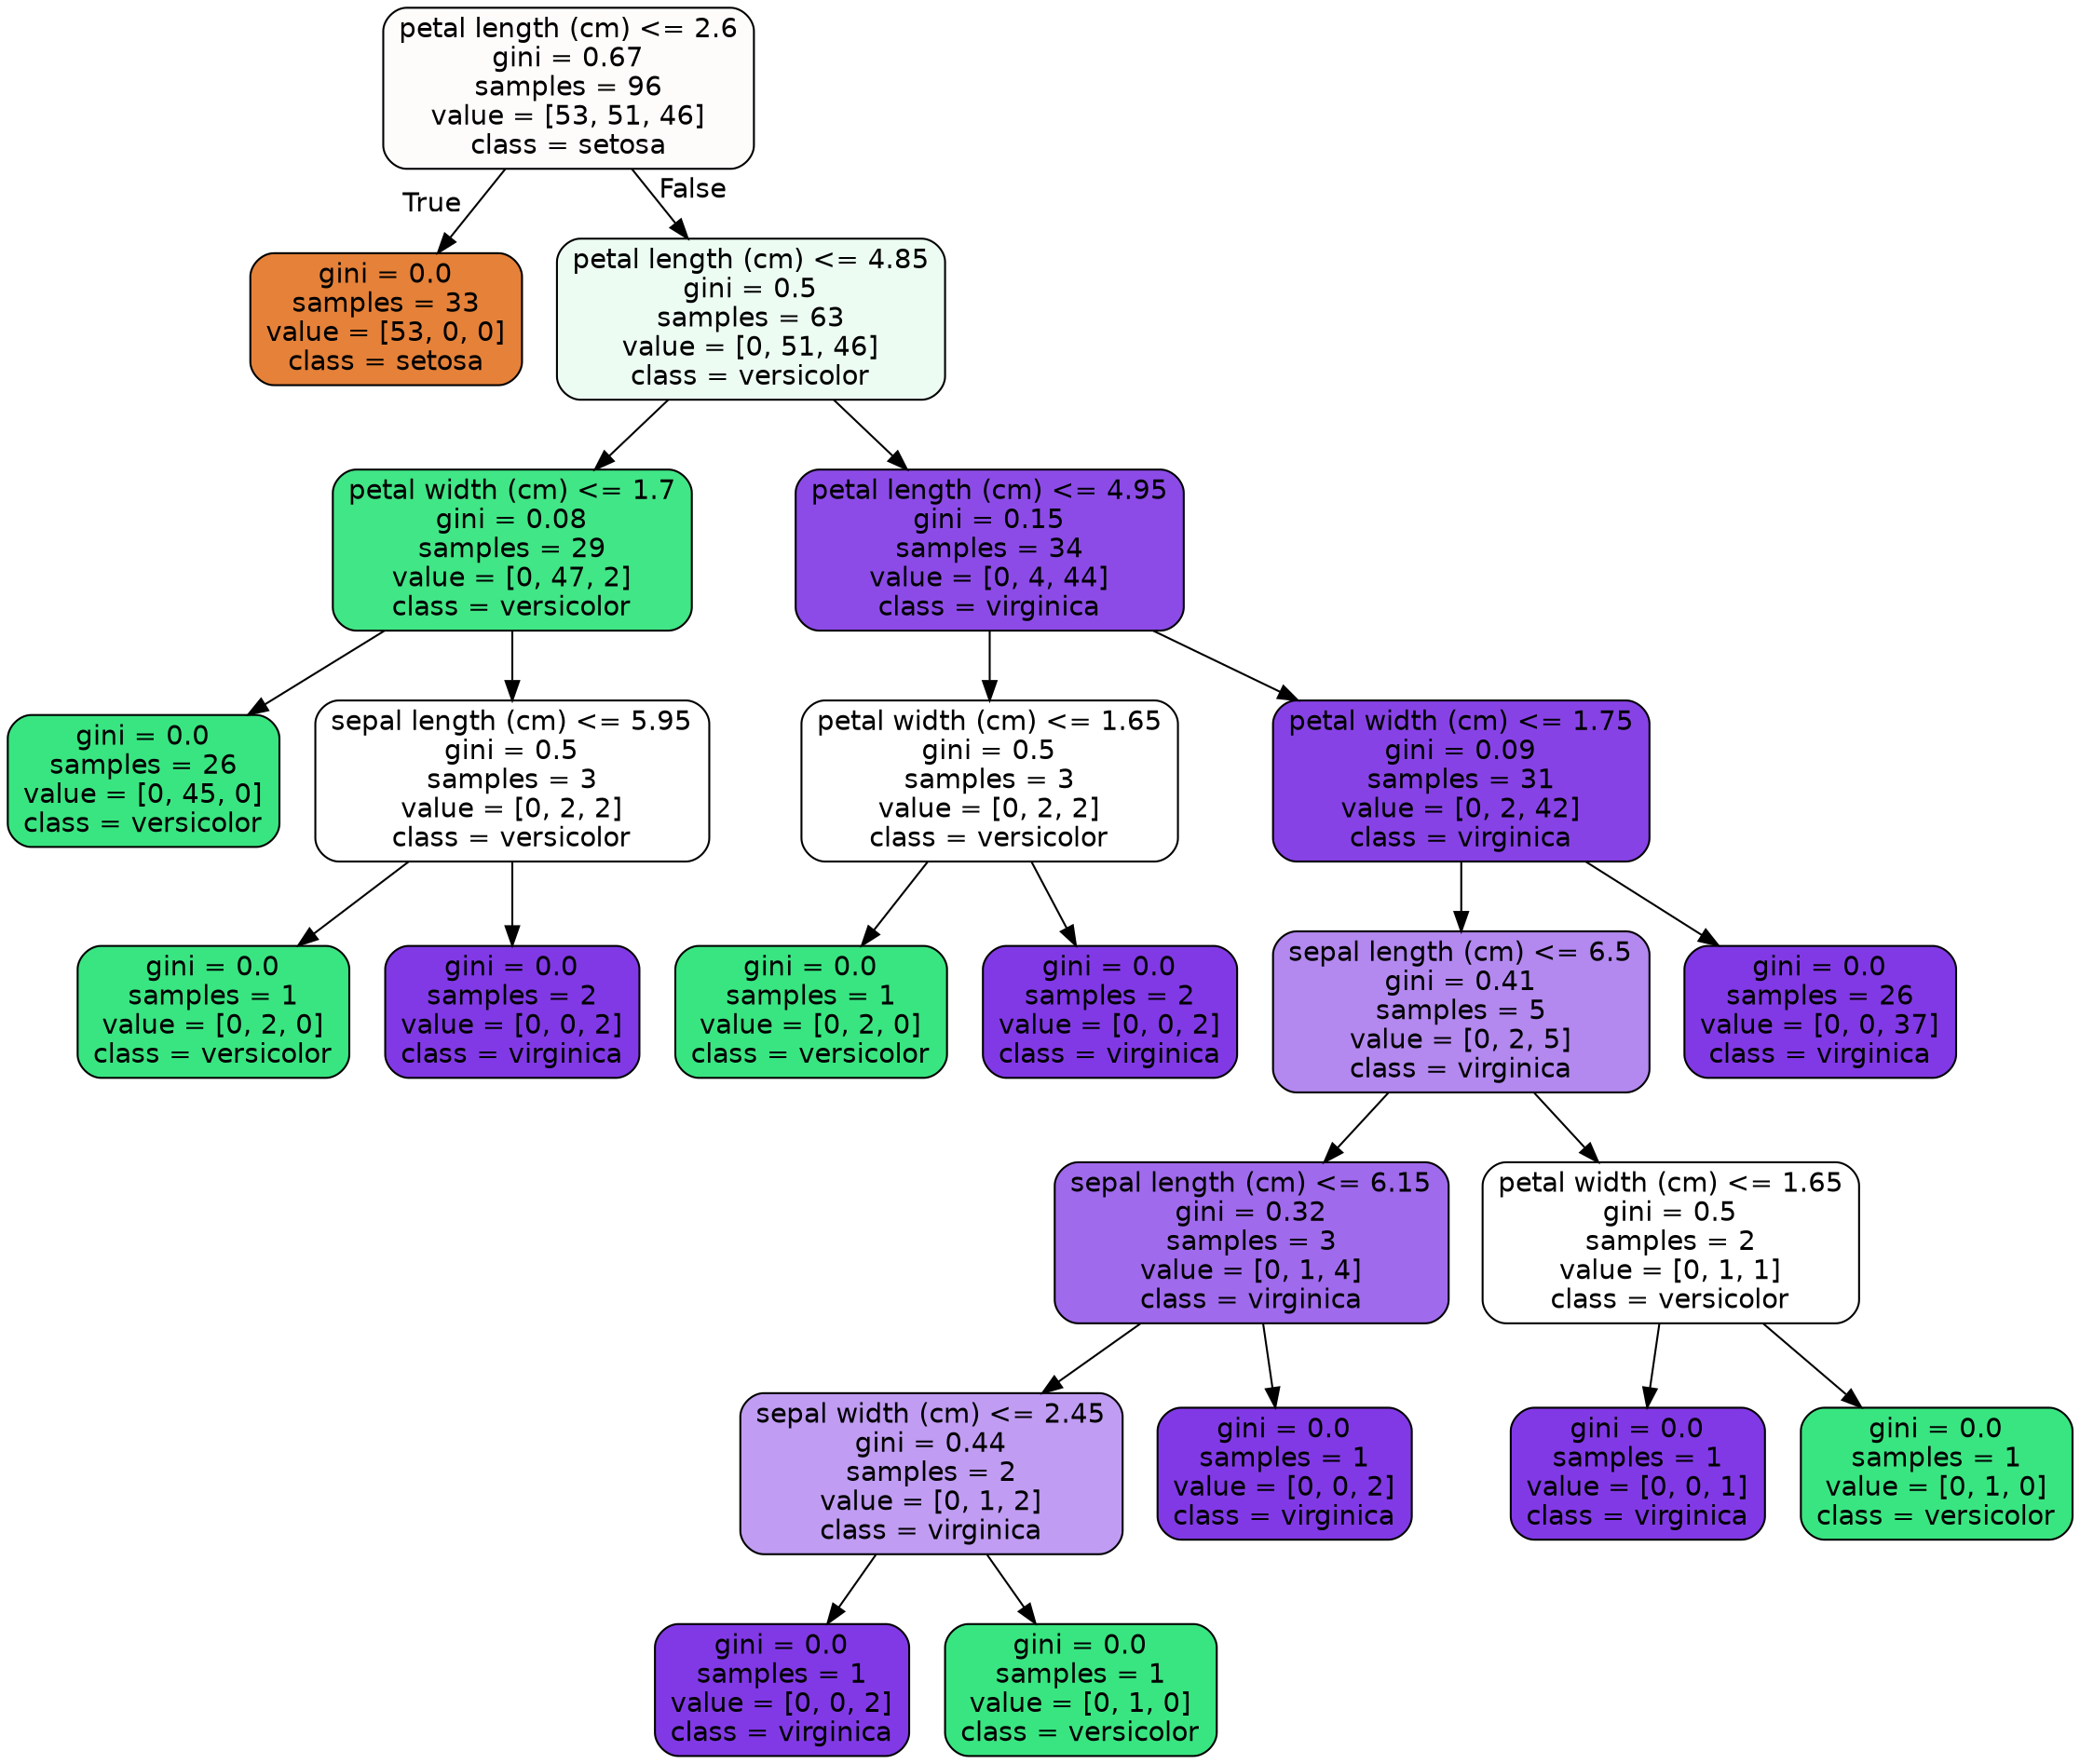 digraph Tree {
node [shape=box, style="filled, rounded", color="black", fontname="helvetica"] ;
edge [fontname="helvetica"] ;
0 [label="petal length (cm) <= 2.6\ngini = 0.67\nsamples = 96\nvalue = [53, 51, 46]\nclass = setosa", fillcolor="#fefcfb"] ;
1 [label="gini = 0.0\nsamples = 33\nvalue = [53, 0, 0]\nclass = setosa", fillcolor="#e58139"] ;
0 -> 1 [labeldistance=2.5, labelangle=45, headlabel="True"] ;
2 [label="petal length (cm) <= 4.85\ngini = 0.5\nsamples = 63\nvalue = [0, 51, 46]\nclass = versicolor", fillcolor="#ecfcf3"] ;
0 -> 2 [labeldistance=2.5, labelangle=-45, headlabel="False"] ;
3 [label="petal width (cm) <= 1.7\ngini = 0.08\nsamples = 29\nvalue = [0, 47, 2]\nclass = versicolor", fillcolor="#41e686"] ;
2 -> 3 ;
4 [label="gini = 0.0\nsamples = 26\nvalue = [0, 45, 0]\nclass = versicolor", fillcolor="#39e581"] ;
3 -> 4 ;
5 [label="sepal length (cm) <= 5.95\ngini = 0.5\nsamples = 3\nvalue = [0, 2, 2]\nclass = versicolor", fillcolor="#ffffff"] ;
3 -> 5 ;
6 [label="gini = 0.0\nsamples = 1\nvalue = [0, 2, 0]\nclass = versicolor", fillcolor="#39e581"] ;
5 -> 6 ;
7 [label="gini = 0.0\nsamples = 2\nvalue = [0, 0, 2]\nclass = virginica", fillcolor="#8139e5"] ;
5 -> 7 ;
8 [label="petal length (cm) <= 4.95\ngini = 0.15\nsamples = 34\nvalue = [0, 4, 44]\nclass = virginica", fillcolor="#8c4be7"] ;
2 -> 8 ;
9 [label="petal width (cm) <= 1.65\ngini = 0.5\nsamples = 3\nvalue = [0, 2, 2]\nclass = versicolor", fillcolor="#ffffff"] ;
8 -> 9 ;
10 [label="gini = 0.0\nsamples = 1\nvalue = [0, 2, 0]\nclass = versicolor", fillcolor="#39e581"] ;
9 -> 10 ;
11 [label="gini = 0.0\nsamples = 2\nvalue = [0, 0, 2]\nclass = virginica", fillcolor="#8139e5"] ;
9 -> 11 ;
12 [label="petal width (cm) <= 1.75\ngini = 0.09\nsamples = 31\nvalue = [0, 2, 42]\nclass = virginica", fillcolor="#8742e6"] ;
8 -> 12 ;
13 [label="sepal length (cm) <= 6.5\ngini = 0.41\nsamples = 5\nvalue = [0, 2, 5]\nclass = virginica", fillcolor="#b388ef"] ;
12 -> 13 ;
14 [label="sepal length (cm) <= 6.15\ngini = 0.32\nsamples = 3\nvalue = [0, 1, 4]\nclass = virginica", fillcolor="#a06aec"] ;
13 -> 14 ;
15 [label="sepal width (cm) <= 2.45\ngini = 0.44\nsamples = 2\nvalue = [0, 1, 2]\nclass = virginica", fillcolor="#c09cf2"] ;
14 -> 15 ;
16 [label="gini = 0.0\nsamples = 1\nvalue = [0, 0, 2]\nclass = virginica", fillcolor="#8139e5"] ;
15 -> 16 ;
17 [label="gini = 0.0\nsamples = 1\nvalue = [0, 1, 0]\nclass = versicolor", fillcolor="#39e581"] ;
15 -> 17 ;
18 [label="gini = 0.0\nsamples = 1\nvalue = [0, 0, 2]\nclass = virginica", fillcolor="#8139e5"] ;
14 -> 18 ;
19 [label="petal width (cm) <= 1.65\ngini = 0.5\nsamples = 2\nvalue = [0, 1, 1]\nclass = versicolor", fillcolor="#ffffff"] ;
13 -> 19 ;
20 [label="gini = 0.0\nsamples = 1\nvalue = [0, 0, 1]\nclass = virginica", fillcolor="#8139e5"] ;
19 -> 20 ;
21 [label="gini = 0.0\nsamples = 1\nvalue = [0, 1, 0]\nclass = versicolor", fillcolor="#39e581"] ;
19 -> 21 ;
22 [label="gini = 0.0\nsamples = 26\nvalue = [0, 0, 37]\nclass = virginica", fillcolor="#8139e5"] ;
12 -> 22 ;
}